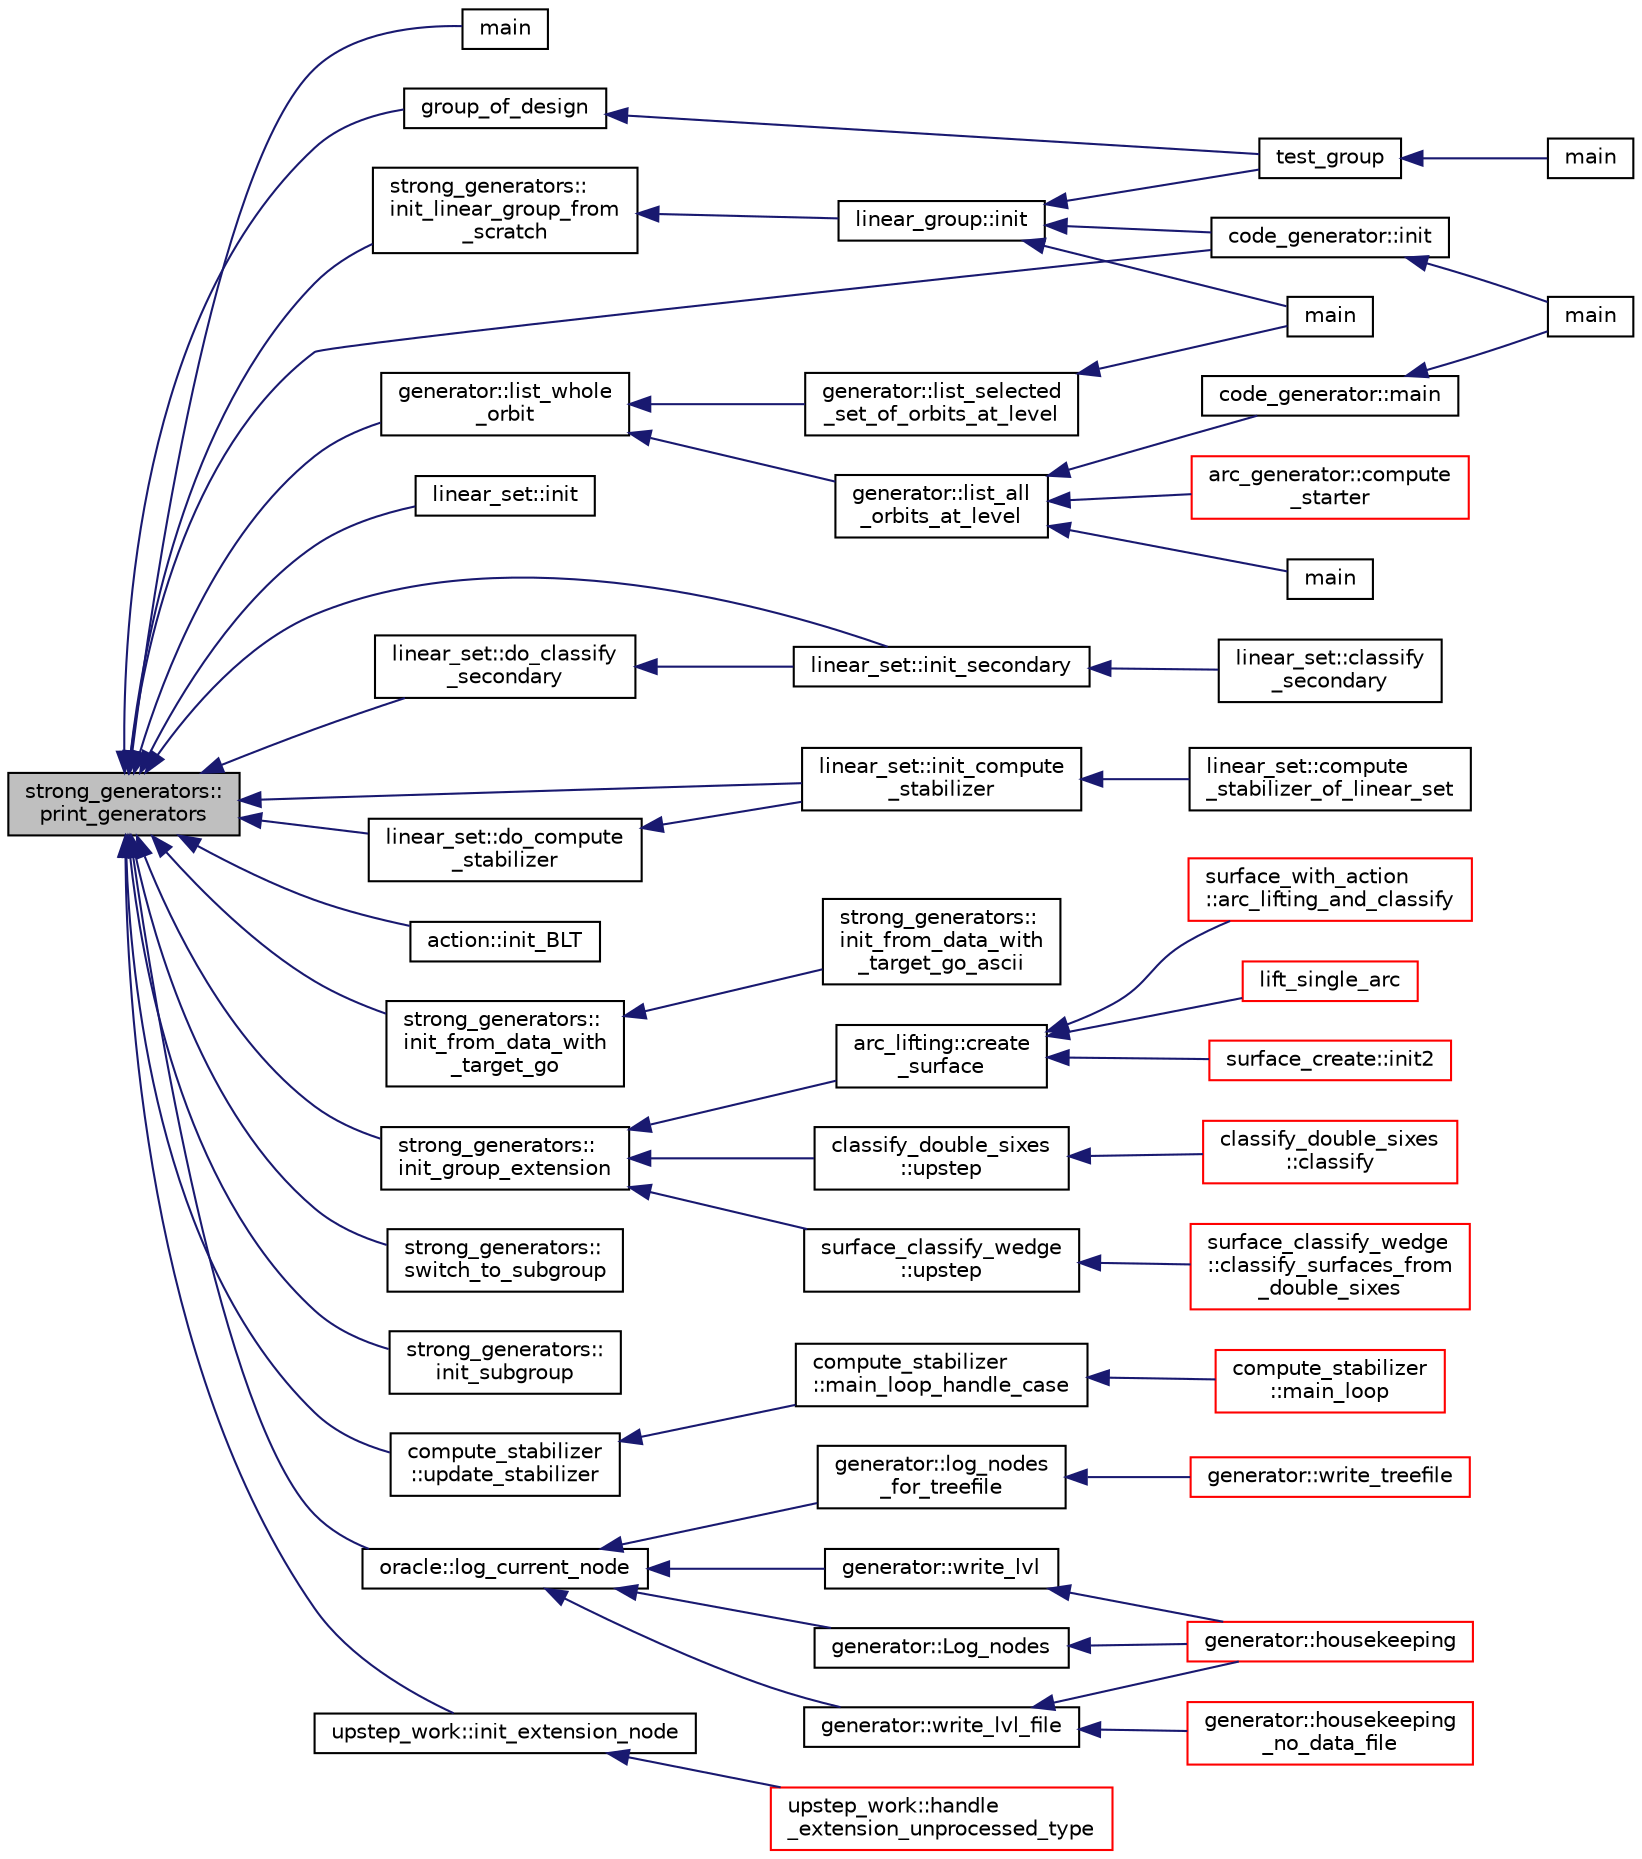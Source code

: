 digraph "strong_generators::print_generators"
{
  edge [fontname="Helvetica",fontsize="10",labelfontname="Helvetica",labelfontsize="10"];
  node [fontname="Helvetica",fontsize="10",shape=record];
  rankdir="LR";
  Node4380 [label="strong_generators::\lprint_generators",height=0.2,width=0.4,color="black", fillcolor="grey75", style="filled", fontcolor="black"];
  Node4380 -> Node4381 [dir="back",color="midnightblue",fontsize="10",style="solid",fontname="Helvetica"];
  Node4381 [label="main",height=0.2,width=0.4,color="black", fillcolor="white", style="filled",URL="$db/d67/test__hyperoval_8_c.html#a3c04138a5bfe5d72780bb7e82a18e627"];
  Node4380 -> Node4382 [dir="back",color="midnightblue",fontsize="10",style="solid",fontname="Helvetica"];
  Node4382 [label="code_generator::init",height=0.2,width=0.4,color="black", fillcolor="white", style="filled",URL="$db/d37/classcode__generator.html#acfaa1e8badf6f30255203f499b130af8"];
  Node4382 -> Node4383 [dir="back",color="midnightblue",fontsize="10",style="solid",fontname="Helvetica"];
  Node4383 [label="main",height=0.2,width=0.4,color="black", fillcolor="white", style="filled",URL="$d4/d4f/codes_8_c.html#a217dbf8b442f20279ea00b898af96f52"];
  Node4380 -> Node4384 [dir="back",color="midnightblue",fontsize="10",style="solid",fontname="Helvetica"];
  Node4384 [label="group_of_design",height=0.2,width=0.4,color="black", fillcolor="white", style="filled",URL="$d8/d03/analyze__q__designs_8_c.html#a56bc4112debc1d923d24db2bdc86374a"];
  Node4384 -> Node4385 [dir="back",color="midnightblue",fontsize="10",style="solid",fontname="Helvetica"];
  Node4385 [label="test_group",height=0.2,width=0.4,color="black", fillcolor="white", style="filled",URL="$d8/d03/analyze__q__designs_8_c.html#ad03444358d0b46e7aa4d88a806b44925"];
  Node4385 -> Node4386 [dir="back",color="midnightblue",fontsize="10",style="solid",fontname="Helvetica"];
  Node4386 [label="main",height=0.2,width=0.4,color="black", fillcolor="white", style="filled",URL="$d8/d03/analyze__q__designs_8_c.html#a217dbf8b442f20279ea00b898af96f52"];
  Node4380 -> Node4387 [dir="back",color="midnightblue",fontsize="10",style="solid",fontname="Helvetica"];
  Node4387 [label="linear_set::init",height=0.2,width=0.4,color="black", fillcolor="white", style="filled",URL="$dd/d86/classlinear__set.html#a7ab24e84423749047d5465cb15505475"];
  Node4380 -> Node4388 [dir="back",color="midnightblue",fontsize="10",style="solid",fontname="Helvetica"];
  Node4388 [label="linear_set::init_secondary",height=0.2,width=0.4,color="black", fillcolor="white", style="filled",URL="$dd/d86/classlinear__set.html#a7bf8cd7805559b5762921687a7c1ed97"];
  Node4388 -> Node4389 [dir="back",color="midnightblue",fontsize="10",style="solid",fontname="Helvetica"];
  Node4389 [label="linear_set::classify\l_secondary",height=0.2,width=0.4,color="black", fillcolor="white", style="filled",URL="$dd/d86/classlinear__set.html#a5d7659de855e20e2fa8e41e7aedcb1fc"];
  Node4380 -> Node4390 [dir="back",color="midnightblue",fontsize="10",style="solid",fontname="Helvetica"];
  Node4390 [label="linear_set::do_classify\l_secondary",height=0.2,width=0.4,color="black", fillcolor="white", style="filled",URL="$dd/d86/classlinear__set.html#a47eb7f9995f3343abd3bdfbf9a9a9162"];
  Node4390 -> Node4388 [dir="back",color="midnightblue",fontsize="10",style="solid",fontname="Helvetica"];
  Node4380 -> Node4391 [dir="back",color="midnightblue",fontsize="10",style="solid",fontname="Helvetica"];
  Node4391 [label="linear_set::init_compute\l_stabilizer",height=0.2,width=0.4,color="black", fillcolor="white", style="filled",URL="$dd/d86/classlinear__set.html#a0cc3eaec1896fdc977b62e94623b055b"];
  Node4391 -> Node4392 [dir="back",color="midnightblue",fontsize="10",style="solid",fontname="Helvetica"];
  Node4392 [label="linear_set::compute\l_stabilizer_of_linear_set",height=0.2,width=0.4,color="black", fillcolor="white", style="filled",URL="$dd/d86/classlinear__set.html#a098a133edfbaae0fd347a69c50bdbee2"];
  Node4380 -> Node4393 [dir="back",color="midnightblue",fontsize="10",style="solid",fontname="Helvetica"];
  Node4393 [label="linear_set::do_compute\l_stabilizer",height=0.2,width=0.4,color="black", fillcolor="white", style="filled",URL="$dd/d86/classlinear__set.html#ae8f58ded28fb5370f4459cca42b7463b"];
  Node4393 -> Node4391 [dir="back",color="midnightblue",fontsize="10",style="solid",fontname="Helvetica"];
  Node4380 -> Node4394 [dir="back",color="midnightblue",fontsize="10",style="solid",fontname="Helvetica"];
  Node4394 [label="action::init_BLT",height=0.2,width=0.4,color="black", fillcolor="white", style="filled",URL="$d2/d86/classaction.html#a0d33ca0ebe7467b984c3058520e02a0c"];
  Node4380 -> Node4395 [dir="back",color="midnightblue",fontsize="10",style="solid",fontname="Helvetica"];
  Node4395 [label="strong_generators::\linit_from_data_with\l_target_go",height=0.2,width=0.4,color="black", fillcolor="white", style="filled",URL="$dc/d09/classstrong__generators.html#a026182fcca35e7a95aa7583e716585e0"];
  Node4395 -> Node4396 [dir="back",color="midnightblue",fontsize="10",style="solid",fontname="Helvetica"];
  Node4396 [label="strong_generators::\linit_from_data_with\l_target_go_ascii",height=0.2,width=0.4,color="black", fillcolor="white", style="filled",URL="$dc/d09/classstrong__generators.html#aa6b5e7283747279143bd6f45d3ba854e"];
  Node4380 -> Node4397 [dir="back",color="midnightblue",fontsize="10",style="solid",fontname="Helvetica"];
  Node4397 [label="strong_generators::\linit_group_extension",height=0.2,width=0.4,color="black", fillcolor="white", style="filled",URL="$dc/d09/classstrong__generators.html#a5e889497cab5e9c522c8c4610ebb8328"];
  Node4397 -> Node4398 [dir="back",color="midnightblue",fontsize="10",style="solid",fontname="Helvetica"];
  Node4398 [label="arc_lifting::create\l_surface",height=0.2,width=0.4,color="black", fillcolor="white", style="filled",URL="$dc/db7/classarc__lifting.html#a2b1fd46281de9ff3fef00fc122d39b2b"];
  Node4398 -> Node4399 [dir="back",color="midnightblue",fontsize="10",style="solid",fontname="Helvetica"];
  Node4399 [label="lift_single_arc",height=0.2,width=0.4,color="red", fillcolor="white", style="filled",URL="$d6/dc3/arc__lifting__main_8_c.html#a0bdc148f70112959722a40cf9758d54b"];
  Node4398 -> Node4401 [dir="back",color="midnightblue",fontsize="10",style="solid",fontname="Helvetica"];
  Node4401 [label="surface_create::init2",height=0.2,width=0.4,color="red", fillcolor="white", style="filled",URL="$de/da4/classsurface__create.html#a0d600640f7dd62d5a6c36443effdab59"];
  Node4398 -> Node4405 [dir="back",color="midnightblue",fontsize="10",style="solid",fontname="Helvetica"];
  Node4405 [label="surface_with_action\l::arc_lifting_and_classify",height=0.2,width=0.4,color="red", fillcolor="white", style="filled",URL="$d8/df9/classsurface__with__action.html#a62a3948f830c59e09ef94937650a07a4"];
  Node4397 -> Node4407 [dir="back",color="midnightblue",fontsize="10",style="solid",fontname="Helvetica"];
  Node4407 [label="classify_double_sixes\l::upstep",height=0.2,width=0.4,color="black", fillcolor="white", style="filled",URL="$dd/d23/classclassify__double__sixes.html#af69579aea0c34504ccfe37a4f9d992ef"];
  Node4407 -> Node4408 [dir="back",color="midnightblue",fontsize="10",style="solid",fontname="Helvetica"];
  Node4408 [label="classify_double_sixes\l::classify",height=0.2,width=0.4,color="red", fillcolor="white", style="filled",URL="$dd/d23/classclassify__double__sixes.html#aa22b7c156d68376a603743c8b43a58ef"];
  Node4397 -> Node4410 [dir="back",color="midnightblue",fontsize="10",style="solid",fontname="Helvetica"];
  Node4410 [label="surface_classify_wedge\l::upstep",height=0.2,width=0.4,color="black", fillcolor="white", style="filled",URL="$d7/d5c/classsurface__classify__wedge.html#a917a77e18ede81788ba0550d3f55f639"];
  Node4410 -> Node4411 [dir="back",color="midnightblue",fontsize="10",style="solid",fontname="Helvetica"];
  Node4411 [label="surface_classify_wedge\l::classify_surfaces_from\l_double_sixes",height=0.2,width=0.4,color="red", fillcolor="white", style="filled",URL="$d7/d5c/classsurface__classify__wedge.html#a6b7ca70f2edff82c197221ee978a3641"];
  Node4380 -> Node4412 [dir="back",color="midnightblue",fontsize="10",style="solid",fontname="Helvetica"];
  Node4412 [label="strong_generators::\lswitch_to_subgroup",height=0.2,width=0.4,color="black", fillcolor="white", style="filled",URL="$dc/d09/classstrong__generators.html#ac08fd2bdfc8603376339c9590e43bdfb"];
  Node4380 -> Node4413 [dir="back",color="midnightblue",fontsize="10",style="solid",fontname="Helvetica"];
  Node4413 [label="strong_generators::\linit_subgroup",height=0.2,width=0.4,color="black", fillcolor="white", style="filled",URL="$dc/d09/classstrong__generators.html#ae6e516c1240181e1ea5e1968c2073b0f"];
  Node4380 -> Node4414 [dir="back",color="midnightblue",fontsize="10",style="solid",fontname="Helvetica"];
  Node4414 [label="strong_generators::\linit_linear_group_from\l_scratch",height=0.2,width=0.4,color="black", fillcolor="white", style="filled",URL="$dc/d09/classstrong__generators.html#ad47ecfb9c141b65ed6aca34231d5a0d2"];
  Node4414 -> Node4415 [dir="back",color="midnightblue",fontsize="10",style="solid",fontname="Helvetica"];
  Node4415 [label="linear_group::init",height=0.2,width=0.4,color="black", fillcolor="white", style="filled",URL="$df/d5a/classlinear__group.html#a8119aa9b882192ab422b12614b259f28"];
  Node4415 -> Node4382 [dir="back",color="midnightblue",fontsize="10",style="solid",fontname="Helvetica"];
  Node4415 -> Node4385 [dir="back",color="midnightblue",fontsize="10",style="solid",fontname="Helvetica"];
  Node4415 -> Node4416 [dir="back",color="midnightblue",fontsize="10",style="solid",fontname="Helvetica"];
  Node4416 [label="main",height=0.2,width=0.4,color="black", fillcolor="white", style="filled",URL="$da/dd5/subspace__orbits__main_8_c.html#a217dbf8b442f20279ea00b898af96f52"];
  Node4380 -> Node4417 [dir="back",color="midnightblue",fontsize="10",style="solid",fontname="Helvetica"];
  Node4417 [label="compute_stabilizer\l::update_stabilizer",height=0.2,width=0.4,color="black", fillcolor="white", style="filled",URL="$d8/d30/classcompute__stabilizer.html#a9d7978a6326dc7f0935f557f0828ed8e"];
  Node4417 -> Node4418 [dir="back",color="midnightblue",fontsize="10",style="solid",fontname="Helvetica"];
  Node4418 [label="compute_stabilizer\l::main_loop_handle_case",height=0.2,width=0.4,color="black", fillcolor="white", style="filled",URL="$d8/d30/classcompute__stabilizer.html#a040fb5c6ad50133c5a16a35ed5b2ecc4"];
  Node4418 -> Node4419 [dir="back",color="midnightblue",fontsize="10",style="solid",fontname="Helvetica"];
  Node4419 [label="compute_stabilizer\l::main_loop",height=0.2,width=0.4,color="red", fillcolor="white", style="filled",URL="$d8/d30/classcompute__stabilizer.html#ae8615a28e0494704450689b6ea0b7ca2"];
  Node4380 -> Node4426 [dir="back",color="midnightblue",fontsize="10",style="solid",fontname="Helvetica"];
  Node4426 [label="generator::list_whole\l_orbit",height=0.2,width=0.4,color="black", fillcolor="white", style="filled",URL="$d7/d73/classgenerator.html#aa102d1c1e32f0cd1dafeab1e0d1c18c1"];
  Node4426 -> Node4427 [dir="back",color="midnightblue",fontsize="10",style="solid",fontname="Helvetica"];
  Node4427 [label="generator::list_all\l_orbits_at_level",height=0.2,width=0.4,color="black", fillcolor="white", style="filled",URL="$d7/d73/classgenerator.html#a650880bf92f9f2bf124d4ead2cc01f70"];
  Node4427 -> Node4428 [dir="back",color="midnightblue",fontsize="10",style="solid",fontname="Helvetica"];
  Node4428 [label="code_generator::main",height=0.2,width=0.4,color="black", fillcolor="white", style="filled",URL="$db/d37/classcode__generator.html#ab3cf3a306e4032c2b471ac95321c599f"];
  Node4428 -> Node4383 [dir="back",color="midnightblue",fontsize="10",style="solid",fontname="Helvetica"];
  Node4427 -> Node4429 [dir="back",color="midnightblue",fontsize="10",style="solid",fontname="Helvetica"];
  Node4429 [label="main",height=0.2,width=0.4,color="black", fillcolor="white", style="filled",URL="$de/d2d/graph_2graph_8_c.html#a217dbf8b442f20279ea00b898af96f52"];
  Node4427 -> Node4430 [dir="back",color="midnightblue",fontsize="10",style="solid",fontname="Helvetica"];
  Node4430 [label="arc_generator::compute\l_starter",height=0.2,width=0.4,color="red", fillcolor="white", style="filled",URL="$d4/d21/classarc__generator.html#aad1dcec3a1c302e743d574bd1ac857d9"];
  Node4426 -> Node4435 [dir="back",color="midnightblue",fontsize="10",style="solid",fontname="Helvetica"];
  Node4435 [label="generator::list_selected\l_set_of_orbits_at_level",height=0.2,width=0.4,color="black", fillcolor="white", style="filled",URL="$d7/d73/classgenerator.html#a391f8ad3ba736baedd3dd2b7e31a0a62"];
  Node4435 -> Node4416 [dir="back",color="midnightblue",fontsize="10",style="solid",fontname="Helvetica"];
  Node4380 -> Node4436 [dir="back",color="midnightblue",fontsize="10",style="solid",fontname="Helvetica"];
  Node4436 [label="oracle::log_current_node",height=0.2,width=0.4,color="black", fillcolor="white", style="filled",URL="$d7/da7/classoracle.html#a51f9cd387e52812e9a67f4d9cfcca603"];
  Node4436 -> Node4437 [dir="back",color="midnightblue",fontsize="10",style="solid",fontname="Helvetica"];
  Node4437 [label="generator::write_lvl_file",height=0.2,width=0.4,color="black", fillcolor="white", style="filled",URL="$d7/d73/classgenerator.html#a3d343cf5a5831b03d1bda3d89b1dd935"];
  Node4437 -> Node4438 [dir="back",color="midnightblue",fontsize="10",style="solid",fontname="Helvetica"];
  Node4438 [label="generator::housekeeping",height=0.2,width=0.4,color="red", fillcolor="white", style="filled",URL="$d7/d73/classgenerator.html#aaf2bd92e8f74eb9fbc3244a6dde6f78c"];
  Node4437 -> Node4479 [dir="back",color="midnightblue",fontsize="10",style="solid",fontname="Helvetica"];
  Node4479 [label="generator::housekeeping\l_no_data_file",height=0.2,width=0.4,color="red", fillcolor="white", style="filled",URL="$d7/d73/classgenerator.html#a6c09d8dc65abd5c79f3310e8293a56d8"];
  Node4436 -> Node4480 [dir="back",color="midnightblue",fontsize="10",style="solid",fontname="Helvetica"];
  Node4480 [label="generator::write_lvl",height=0.2,width=0.4,color="black", fillcolor="white", style="filled",URL="$d7/d73/classgenerator.html#a4427cbf38ba677033cea15f1ca62cce0"];
  Node4480 -> Node4438 [dir="back",color="midnightblue",fontsize="10",style="solid",fontname="Helvetica"];
  Node4436 -> Node4481 [dir="back",color="midnightblue",fontsize="10",style="solid",fontname="Helvetica"];
  Node4481 [label="generator::log_nodes\l_for_treefile",height=0.2,width=0.4,color="black", fillcolor="white", style="filled",URL="$d7/d73/classgenerator.html#af759fd46cd675616d4816dddf6cdcab6"];
  Node4481 -> Node4482 [dir="back",color="midnightblue",fontsize="10",style="solid",fontname="Helvetica"];
  Node4482 [label="generator::write_treefile",height=0.2,width=0.4,color="red", fillcolor="white", style="filled",URL="$d7/d73/classgenerator.html#a5c684cbe4faa75f676549200c475f5c3"];
  Node4436 -> Node4484 [dir="back",color="midnightblue",fontsize="10",style="solid",fontname="Helvetica"];
  Node4484 [label="generator::Log_nodes",height=0.2,width=0.4,color="black", fillcolor="white", style="filled",URL="$d7/d73/classgenerator.html#ae9af20d24cee32bf11fe6cb9f9d8cfdf"];
  Node4484 -> Node4438 [dir="back",color="midnightblue",fontsize="10",style="solid",fontname="Helvetica"];
  Node4380 -> Node4485 [dir="back",color="midnightblue",fontsize="10",style="solid",fontname="Helvetica"];
  Node4485 [label="upstep_work::init_extension_node",height=0.2,width=0.4,color="black", fillcolor="white", style="filled",URL="$d2/dd6/classupstep__work.html#ad74931a4c6dc97102d405a755433297d"];
  Node4485 -> Node4486 [dir="back",color="midnightblue",fontsize="10",style="solid",fontname="Helvetica"];
  Node4486 [label="upstep_work::handle\l_extension_unprocessed_type",height=0.2,width=0.4,color="red", fillcolor="white", style="filled",URL="$d2/dd6/classupstep__work.html#a4687dfab87eb7d0646cb79008dd3d32d"];
}
